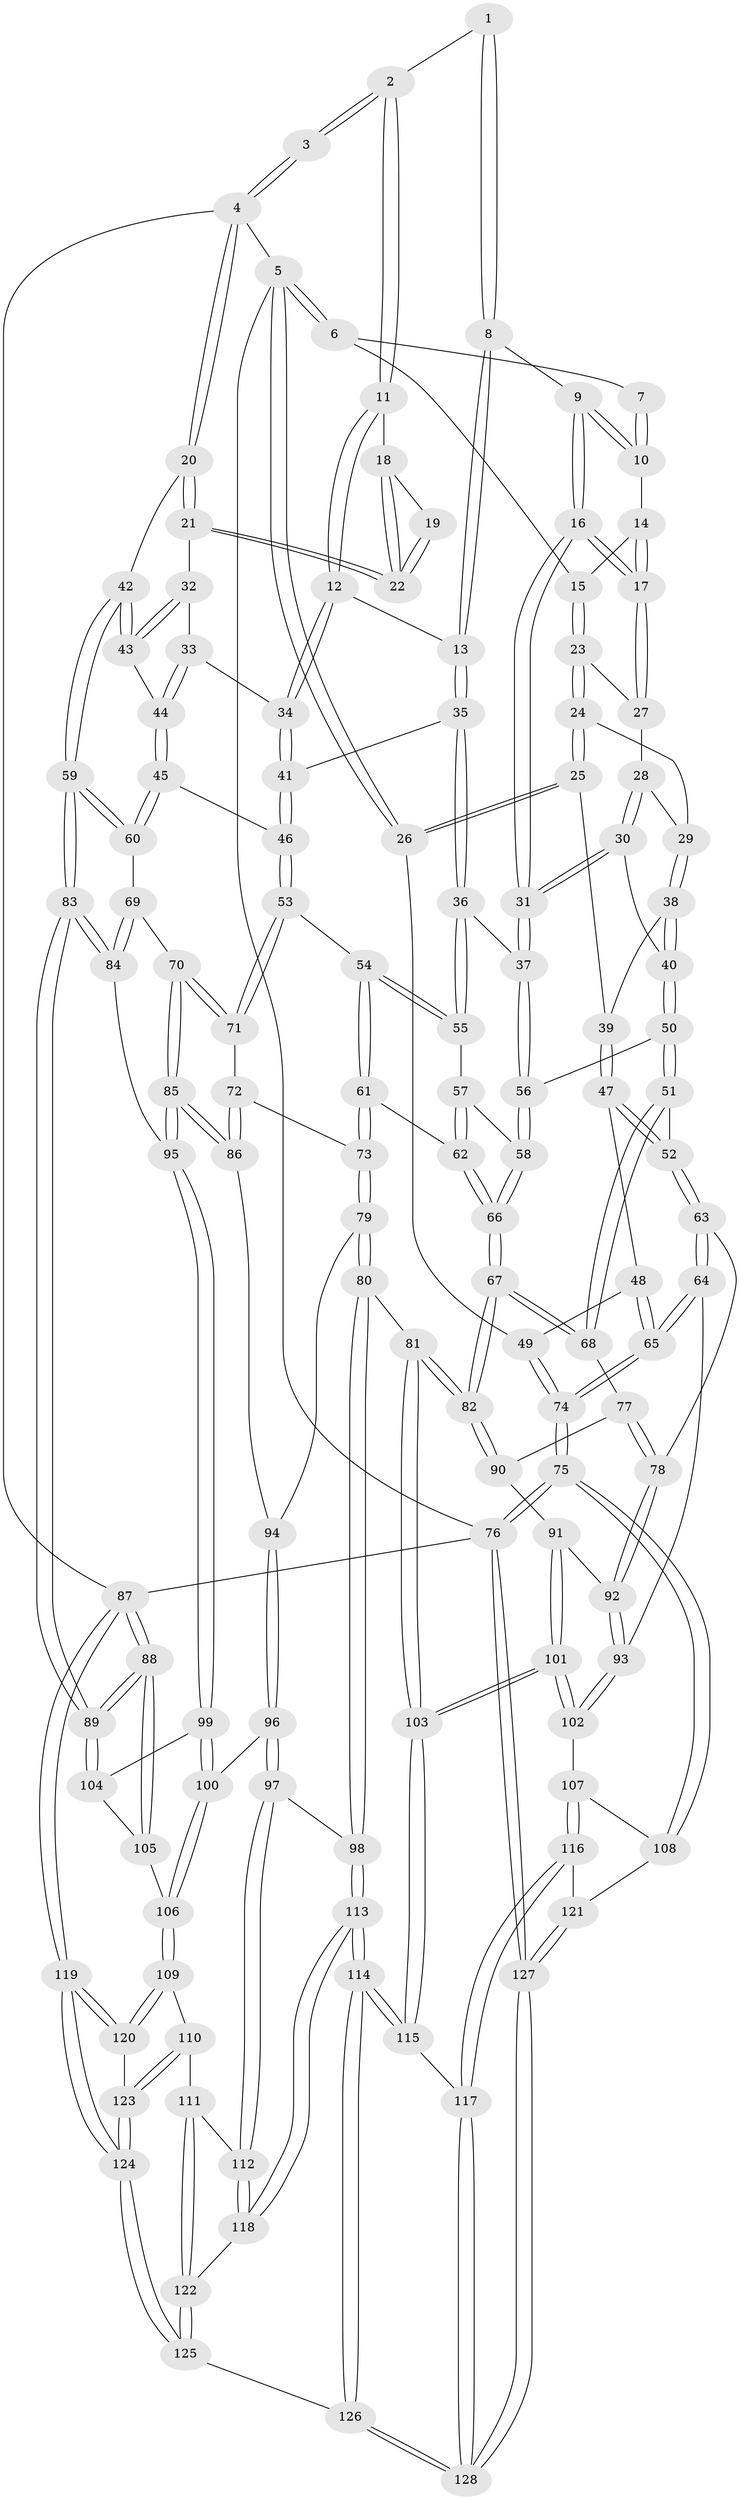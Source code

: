 // Generated by graph-tools (version 1.1) at 2025/11/02/27/25 16:11:51]
// undirected, 128 vertices, 317 edges
graph export_dot {
graph [start="1"]
  node [color=gray90,style=filled];
  1 [pos="+0.6046035904269055+0"];
  2 [pos="+0.8370503093690801+0"];
  3 [pos="+1+0"];
  4 [pos="+1+0"];
  5 [pos="+0+0"];
  6 [pos="+0.2051497715800455+0"];
  7 [pos="+0.45370066395119585+0"];
  8 [pos="+0.6045521738857552+0.055345053213021626"];
  9 [pos="+0.5445669141552951+0.07712901161029805"];
  10 [pos="+0.42904214269757934+0.02873424287976265"];
  11 [pos="+0.8026942064260196+0.08412644435677855"];
  12 [pos="+0.7549677139736027+0.152898126778051"];
  13 [pos="+0.6326622790185956+0.1033986555179975"];
  14 [pos="+0.42513118413141454+0.03758441830851175"];
  15 [pos="+0.2710059176019488+0.04601248984992852"];
  16 [pos="+0.44224346106643525+0.14287697257125076"];
  17 [pos="+0.4204080933530644+0.11193711830599593"];
  18 [pos="+0.836994824157165+0.0879173121110624"];
  19 [pos="+0.9404820944968185+0.0543858649667895"];
  20 [pos="+1+0.13346872633830528"];
  21 [pos="+0.9600608129504162+0.17815020580576127"];
  22 [pos="+0.9428409883206628+0.14147023823765598"];
  23 [pos="+0.2711675829654911+0.05614159567710261"];
  24 [pos="+0.24959778726239945+0.09310419262855747"];
  25 [pos="+0.1721894371164108+0.1542315614351868"];
  26 [pos="+0+0.011461583575882664"];
  27 [pos="+0.3262537462290321+0.09089750879646696"];
  28 [pos="+0.33971248690796974+0.15128395536279202"];
  29 [pos="+0.2890325434500321+0.16576287148167118"];
  30 [pos="+0.4139756452827686+0.28788454319305273"];
  31 [pos="+0.43500711269928855+0.28901034184497326"];
  32 [pos="+0.9279766716476779+0.21001451014940214"];
  33 [pos="+0.8728416017208764+0.23236868365285546"];
  34 [pos="+0.774303186433758+0.20664072125606398"];
  35 [pos="+0.5287046247346019+0.29416548305826795"];
  36 [pos="+0.5114765481804904+0.30705221899141355"];
  37 [pos="+0.4426804391749348+0.29406864278065353"];
  38 [pos="+0.33169002653357643+0.29367868007247977"];
  39 [pos="+0.21946742868901464+0.2963636628629453"];
  40 [pos="+0.334661261343769+0.2943545079143014"];
  41 [pos="+0.740506020442723+0.26851821286033234"];
  42 [pos="+1+0.3200042758867804"];
  43 [pos="+0.9951496493162567+0.3184205320886873"];
  44 [pos="+0.9004739992405983+0.3877797736752851"];
  45 [pos="+0.8862451236274954+0.4288110184438446"];
  46 [pos="+0.7574372367910374+0.4027764468330079"];
  47 [pos="+0.14147465777141519+0.3611581487515328"];
  48 [pos="+0.07994645590393001+0.3469465968560679"];
  49 [pos="+0+0.16321835381207717"];
  50 [pos="+0.2913028958002301+0.47266112569875607"];
  51 [pos="+0.26760449891822596+0.4953819396220919"];
  52 [pos="+0.17351171784494993+0.4677006549963287"];
  53 [pos="+0.7009780892349013+0.44403878265112534"];
  54 [pos="+0.6028748856024903+0.43686916726765423"];
  55 [pos="+0.5441686696642669+0.3610139209510822"];
  56 [pos="+0.40216913170504126+0.45537367248250643"];
  57 [pos="+0.4745172890438524+0.473052197146738"];
  58 [pos="+0.41270388885627196+0.4830627227853074"];
  59 [pos="+1+0.4478051698324172"];
  60 [pos="+0.8967132768377066+0.44499286663563503"];
  61 [pos="+0.5686799180531861+0.5131537306682642"];
  62 [pos="+0.5270602450132558+0.5303693788079791"];
  63 [pos="+0.12336763304347104+0.5462723946239918"];
  64 [pos="+0+0.6660572752696059"];
  65 [pos="+0+0.6660515550550674"];
  66 [pos="+0.42332726113572305+0.5983071678021445"];
  67 [pos="+0.4216458349115413+0.6015954693841181"];
  68 [pos="+0.27962661043436154+0.5195985313089544"];
  69 [pos="+0.8952332323736683+0.4978234500683376"];
  70 [pos="+0.856344855061067+0.6173436345678787"];
  71 [pos="+0.7169686600050897+0.5106745391520217"];
  72 [pos="+0.6870158639280571+0.5768181981405889"];
  73 [pos="+0.6158597415880827+0.610001921730164"];
  74 [pos="+0+0.6849948954888052"];
  75 [pos="+0+1"];
  76 [pos="+0+1"];
  77 [pos="+0.25169379749562815+0.606850850713783"];
  78 [pos="+0.23750922977274888+0.6136301762195964"];
  79 [pos="+0.6084515442196111+0.6466980035267534"];
  80 [pos="+0.4699878820173227+0.7412273273434351"];
  81 [pos="+0.4379031017688914+0.7347600665964624"];
  82 [pos="+0.42113280879142295+0.6603185445439623"];
  83 [pos="+1+0.6225220972768581"];
  84 [pos="+1+0.6188561331829645"];
  85 [pos="+0.8568274801344385+0.6256200465779961"];
  86 [pos="+0.7415467433110104+0.6361950333175668"];
  87 [pos="+1+1"];
  88 [pos="+1+1"];
  89 [pos="+1+0.6697436880047736"];
  90 [pos="+0.26945674838195305+0.618152827721982"];
  91 [pos="+0.2783706087969629+0.7229383581234909"];
  92 [pos="+0.20107072999936448+0.6844290055761114"];
  93 [pos="+0.06800072776960153+0.7115187323406705"];
  94 [pos="+0.6823717912748836+0.6890171027606358"];
  95 [pos="+0.8735461967841166+0.6568811902224205"];
  96 [pos="+0.6992597545218096+0.7420270595056755"];
  97 [pos="+0.6144604825053059+0.8219444038712578"];
  98 [pos="+0.5575249026530377+0.8158572526528003"];
  99 [pos="+0.8714574747557173+0.6784975881644266"];
  100 [pos="+0.8331792708211032+0.7805855350131439"];
  101 [pos="+0.3636531615639591+0.7851865374475464"];
  102 [pos="+0.14528743958928536+0.8143798852231976"];
  103 [pos="+0.3716452951904017+0.7873099784679563"];
  104 [pos="+0.963090464055725+0.734095262351362"];
  105 [pos="+1+0.8354129287680123"];
  106 [pos="+0.835161747236716+0.7925320848100834"];
  107 [pos="+0.14587517676710432+0.8367902417808109"];
  108 [pos="+0.1225750294684175+0.8779251596046979"];
  109 [pos="+0.828267841102051+0.8221217651363187"];
  110 [pos="+0.7635044288308843+0.8863160975332152"];
  111 [pos="+0.7611034957306266+0.886452458547908"];
  112 [pos="+0.6593697686659953+0.8636194460348565"];
  113 [pos="+0.5365511248597803+0.9845793049122178"];
  114 [pos="+0.4956680461523937+1"];
  115 [pos="+0.3673303641981469+0.8120256788302912"];
  116 [pos="+0.23469326877272625+0.9281894734439861"];
  117 [pos="+0.28194674247497886+0.9372277003855443"];
  118 [pos="+0.6437974492912307+0.9423375695646734"];
  119 [pos="+1+1"];
  120 [pos="+1+1"];
  121 [pos="+0.1532065212339935+0.9739563922933493"];
  122 [pos="+0.6778174398464911+0.9757214887036566"];
  123 [pos="+0.7654963076455134+0.8948823594364868"];
  124 [pos="+0.7880274571248869+1"];
  125 [pos="+0.7273508030848257+1"];
  126 [pos="+0.4815347339008652+1"];
  127 [pos="+0+1"];
  128 [pos="+0.3454741292139202+1"];
  1 -- 2;
  1 -- 8;
  1 -- 8;
  2 -- 3;
  2 -- 3;
  2 -- 11;
  2 -- 11;
  3 -- 4;
  3 -- 4;
  4 -- 5;
  4 -- 20;
  4 -- 20;
  4 -- 87;
  5 -- 6;
  5 -- 6;
  5 -- 26;
  5 -- 26;
  5 -- 76;
  6 -- 7;
  6 -- 15;
  7 -- 10;
  7 -- 10;
  8 -- 9;
  8 -- 13;
  8 -- 13;
  9 -- 10;
  9 -- 10;
  9 -- 16;
  9 -- 16;
  10 -- 14;
  11 -- 12;
  11 -- 12;
  11 -- 18;
  12 -- 13;
  12 -- 34;
  12 -- 34;
  13 -- 35;
  13 -- 35;
  14 -- 15;
  14 -- 17;
  14 -- 17;
  15 -- 23;
  15 -- 23;
  16 -- 17;
  16 -- 17;
  16 -- 31;
  16 -- 31;
  17 -- 27;
  17 -- 27;
  18 -- 19;
  18 -- 22;
  18 -- 22;
  19 -- 22;
  19 -- 22;
  20 -- 21;
  20 -- 21;
  20 -- 42;
  21 -- 22;
  21 -- 22;
  21 -- 32;
  23 -- 24;
  23 -- 24;
  23 -- 27;
  24 -- 25;
  24 -- 25;
  24 -- 29;
  25 -- 26;
  25 -- 26;
  25 -- 39;
  26 -- 49;
  27 -- 28;
  28 -- 29;
  28 -- 30;
  28 -- 30;
  29 -- 38;
  29 -- 38;
  30 -- 31;
  30 -- 31;
  30 -- 40;
  31 -- 37;
  31 -- 37;
  32 -- 33;
  32 -- 43;
  32 -- 43;
  33 -- 34;
  33 -- 44;
  33 -- 44;
  34 -- 41;
  34 -- 41;
  35 -- 36;
  35 -- 36;
  35 -- 41;
  36 -- 37;
  36 -- 55;
  36 -- 55;
  37 -- 56;
  37 -- 56;
  38 -- 39;
  38 -- 40;
  38 -- 40;
  39 -- 47;
  39 -- 47;
  40 -- 50;
  40 -- 50;
  41 -- 46;
  41 -- 46;
  42 -- 43;
  42 -- 43;
  42 -- 59;
  42 -- 59;
  43 -- 44;
  44 -- 45;
  44 -- 45;
  45 -- 46;
  45 -- 60;
  45 -- 60;
  46 -- 53;
  46 -- 53;
  47 -- 48;
  47 -- 52;
  47 -- 52;
  48 -- 49;
  48 -- 65;
  48 -- 65;
  49 -- 74;
  49 -- 74;
  50 -- 51;
  50 -- 51;
  50 -- 56;
  51 -- 52;
  51 -- 68;
  51 -- 68;
  52 -- 63;
  52 -- 63;
  53 -- 54;
  53 -- 71;
  53 -- 71;
  54 -- 55;
  54 -- 55;
  54 -- 61;
  54 -- 61;
  55 -- 57;
  56 -- 58;
  56 -- 58;
  57 -- 58;
  57 -- 62;
  57 -- 62;
  58 -- 66;
  58 -- 66;
  59 -- 60;
  59 -- 60;
  59 -- 83;
  59 -- 83;
  60 -- 69;
  61 -- 62;
  61 -- 73;
  61 -- 73;
  62 -- 66;
  62 -- 66;
  63 -- 64;
  63 -- 64;
  63 -- 78;
  64 -- 65;
  64 -- 65;
  64 -- 93;
  65 -- 74;
  65 -- 74;
  66 -- 67;
  66 -- 67;
  67 -- 68;
  67 -- 68;
  67 -- 82;
  67 -- 82;
  68 -- 77;
  69 -- 70;
  69 -- 84;
  69 -- 84;
  70 -- 71;
  70 -- 71;
  70 -- 85;
  70 -- 85;
  71 -- 72;
  72 -- 73;
  72 -- 86;
  72 -- 86;
  73 -- 79;
  73 -- 79;
  74 -- 75;
  74 -- 75;
  75 -- 76;
  75 -- 76;
  75 -- 108;
  75 -- 108;
  76 -- 127;
  76 -- 127;
  76 -- 87;
  77 -- 78;
  77 -- 78;
  77 -- 90;
  78 -- 92;
  78 -- 92;
  79 -- 80;
  79 -- 80;
  79 -- 94;
  80 -- 81;
  80 -- 98;
  80 -- 98;
  81 -- 82;
  81 -- 82;
  81 -- 103;
  81 -- 103;
  82 -- 90;
  82 -- 90;
  83 -- 84;
  83 -- 84;
  83 -- 89;
  83 -- 89;
  84 -- 95;
  85 -- 86;
  85 -- 86;
  85 -- 95;
  85 -- 95;
  86 -- 94;
  87 -- 88;
  87 -- 88;
  87 -- 119;
  87 -- 119;
  88 -- 89;
  88 -- 89;
  88 -- 105;
  88 -- 105;
  89 -- 104;
  89 -- 104;
  90 -- 91;
  91 -- 92;
  91 -- 101;
  91 -- 101;
  92 -- 93;
  92 -- 93;
  93 -- 102;
  93 -- 102;
  94 -- 96;
  94 -- 96;
  95 -- 99;
  95 -- 99;
  96 -- 97;
  96 -- 97;
  96 -- 100;
  97 -- 98;
  97 -- 112;
  97 -- 112;
  98 -- 113;
  98 -- 113;
  99 -- 100;
  99 -- 100;
  99 -- 104;
  100 -- 106;
  100 -- 106;
  101 -- 102;
  101 -- 102;
  101 -- 103;
  101 -- 103;
  102 -- 107;
  103 -- 115;
  103 -- 115;
  104 -- 105;
  105 -- 106;
  106 -- 109;
  106 -- 109;
  107 -- 108;
  107 -- 116;
  107 -- 116;
  108 -- 121;
  109 -- 110;
  109 -- 120;
  109 -- 120;
  110 -- 111;
  110 -- 123;
  110 -- 123;
  111 -- 112;
  111 -- 122;
  111 -- 122;
  112 -- 118;
  112 -- 118;
  113 -- 114;
  113 -- 114;
  113 -- 118;
  113 -- 118;
  114 -- 115;
  114 -- 115;
  114 -- 126;
  114 -- 126;
  115 -- 117;
  116 -- 117;
  116 -- 117;
  116 -- 121;
  117 -- 128;
  117 -- 128;
  118 -- 122;
  119 -- 120;
  119 -- 120;
  119 -- 124;
  119 -- 124;
  120 -- 123;
  121 -- 127;
  121 -- 127;
  122 -- 125;
  122 -- 125;
  123 -- 124;
  123 -- 124;
  124 -- 125;
  124 -- 125;
  125 -- 126;
  126 -- 128;
  126 -- 128;
  127 -- 128;
  127 -- 128;
}
